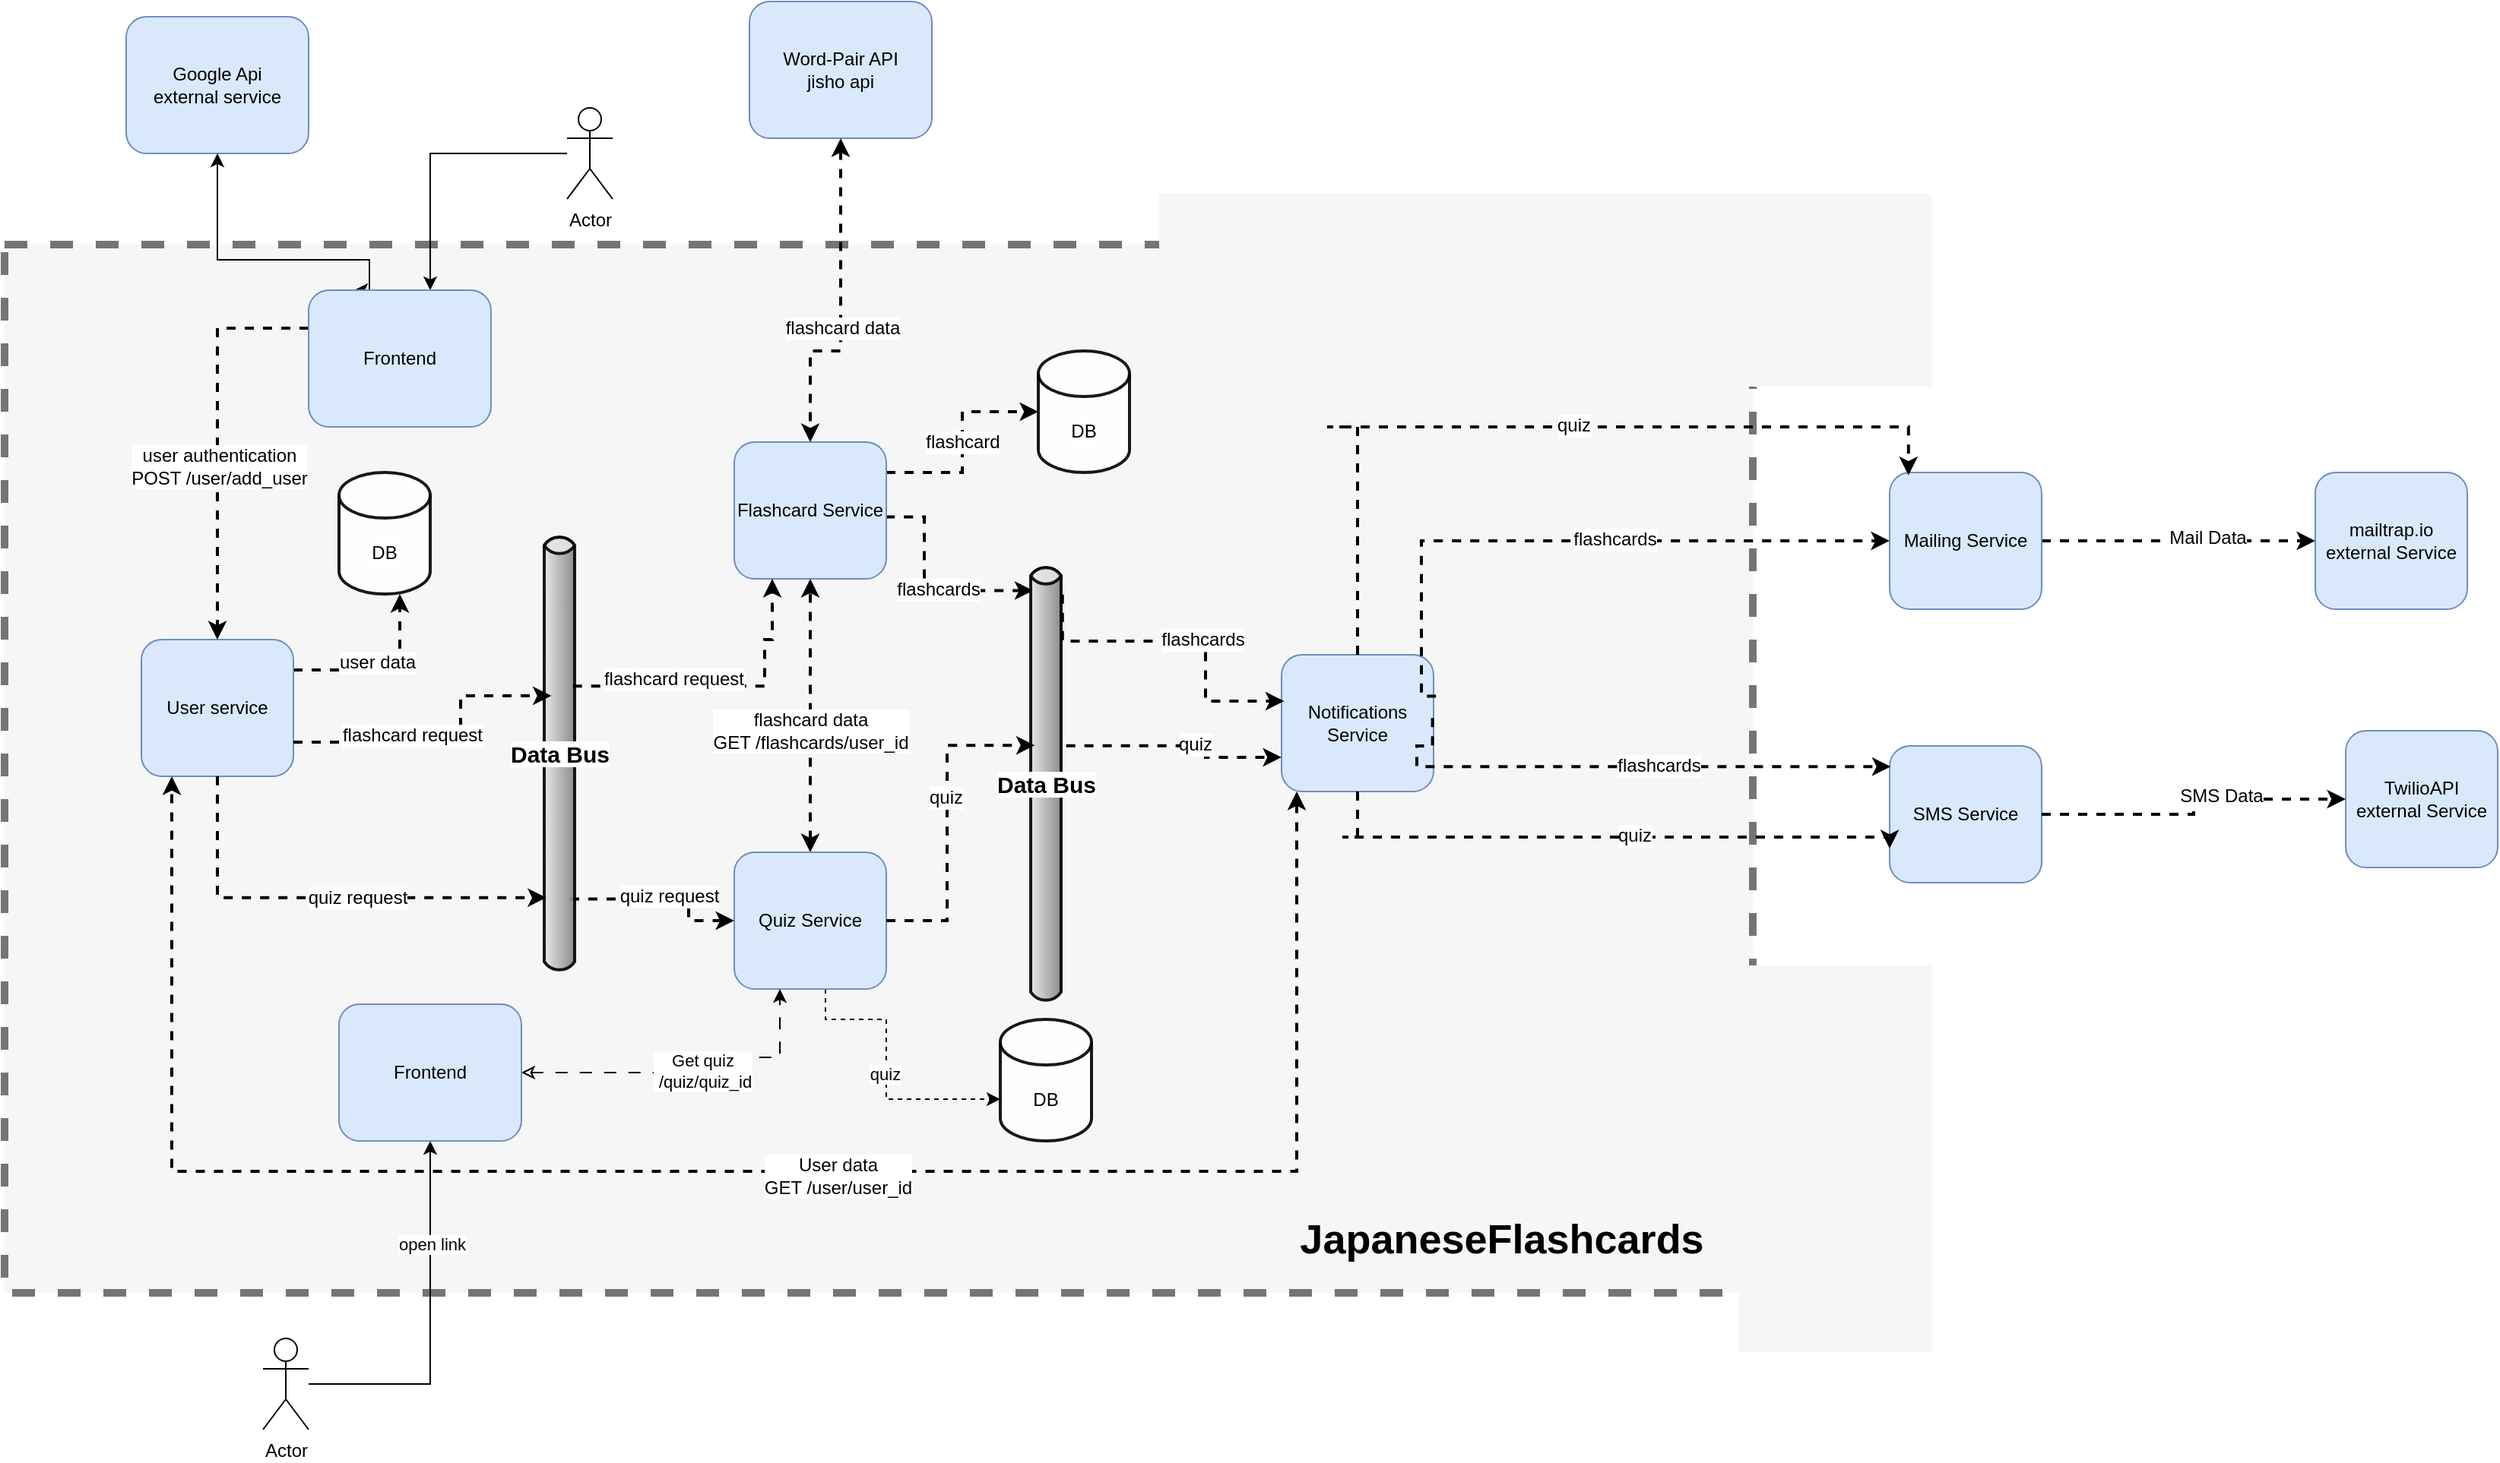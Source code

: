 <mxfile version="21.2.9" type="github">
  <diagram name="Strona-1" id="qNx4Vo9OEQgFnjw6Yuvv">
    <mxGraphModel dx="1702" dy="1578" grid="1" gridSize="10" guides="1" tooltips="1" connect="1" arrows="1" fold="1" page="1" pageScale="1" pageWidth="827" pageHeight="1169" math="0" shadow="0">
      <root>
        <mxCell id="0" />
        <mxCell id="1" parent="0" />
        <mxCell id="8A6HDWLpWTsLfJZ5176h-63" value="" style="rounded=0;whiteSpace=wrap;html=1;labelBackgroundColor=#FFFFFF;labelBorderColor=none;strokeWidth=5;fontSize=12;opacity=90;dashed=1;fillColor=#f5f5f5;fontColor=#333333;strokeColor=#666666;" parent="1" vertex="1">
          <mxGeometry x="-240" y="20" width="1150" height="690" as="geometry" />
        </mxCell>
        <mxCell id="1Hv8KscxXUp_irzJuSxH-4" style="edgeStyle=orthogonalEdgeStyle;rounded=0;orthogonalLoop=1;jettySize=auto;html=1;dashed=1;strokeWidth=2;exitX=0.996;exitY=0.547;exitDx=0;exitDy=0;exitPerimeter=0;entryX=0.936;entryY=0.426;entryDx=0;entryDy=0;entryPerimeter=0;" parent="1" source="8A6HDWLpWTsLfJZ5176h-1" target="8A6HDWLpWTsLfJZ5176h-25" edge="1">
          <mxGeometry relative="1" as="geometry">
            <mxPoint x="260" y="310" as="sourcePoint" />
            <mxPoint x="414" y="315" as="targetPoint" />
          </mxGeometry>
        </mxCell>
        <mxCell id="8A6HDWLpWTsLfJZ5176h-28" value="flashcards" style="edgeLabel;html=1;align=center;verticalAlign=middle;resizable=0;points=[];fontSize=12;" parent="1Hv8KscxXUp_irzJuSxH-4" vertex="1" connectable="0">
          <mxGeometry x="0.135" y="1" relative="1" as="geometry">
            <mxPoint as="offset" />
          </mxGeometry>
        </mxCell>
        <mxCell id="8A6HDWLpWTsLfJZ5176h-94" value="flashcard" style="edgeStyle=orthogonalEdgeStyle;rounded=0;orthogonalLoop=1;jettySize=auto;html=1;dashed=1;strokeWidth=2;fontSize=12;fontColor=#000000;startArrow=none;startFill=0;endArrow=classic;endFill=1;" parent="1" source="8A6HDWLpWTsLfJZ5176h-1" target="8A6HDWLpWTsLfJZ5176h-93" edge="1">
          <mxGeometry relative="1" as="geometry">
            <Array as="points">
              <mxPoint x="390" y="170" />
              <mxPoint x="390" y="130" />
            </Array>
          </mxGeometry>
        </mxCell>
        <mxCell id="8A6HDWLpWTsLfJZ5176h-1" value="Flashcard Service" style="rounded=1;whiteSpace=wrap;html=1;strokeWidth=1;fillColor=#dae8fc;strokeColor=#6c8ebf;" parent="1" vertex="1">
          <mxGeometry x="240" y="150" width="100" height="90" as="geometry" />
        </mxCell>
        <mxCell id="8A6HDWLpWTsLfJZ5176h-91" style="edgeStyle=orthogonalEdgeStyle;rounded=0;orthogonalLoop=1;jettySize=auto;html=1;dashed=1;strokeWidth=2;fontSize=12;fontColor=#000000;startArrow=classic;startFill=1;endArrow=classic;endFill=1;" parent="1" source="8A6HDWLpWTsLfJZ5176h-3" target="8A6HDWLpWTsLfJZ5176h-41" edge="1">
          <mxGeometry relative="1" as="geometry">
            <Array as="points">
              <mxPoint x="610" y="630" />
              <mxPoint x="-130" y="630" />
            </Array>
          </mxGeometry>
        </mxCell>
        <mxCell id="8A6HDWLpWTsLfJZ5176h-92" value="User data&lt;br&gt;GET /user/user_id" style="edgeLabel;html=1;align=center;verticalAlign=middle;resizable=0;points=[];fontSize=12;fontColor=#000000;" parent="8A6HDWLpWTsLfJZ5176h-91" vertex="1" connectable="0">
          <mxGeometry x="-0.116" y="3" relative="1" as="geometry">
            <mxPoint as="offset" />
          </mxGeometry>
        </mxCell>
        <mxCell id="8A6HDWLpWTsLfJZ5176h-3" value="Notifications Service" style="rounded=1;whiteSpace=wrap;html=1;strokeWidth=1;fillColor=#dae8fc;strokeColor=#6c8ebf;" parent="1" vertex="1">
          <mxGeometry x="600" y="290" width="100" height="90" as="geometry" />
        </mxCell>
        <mxCell id="8A6HDWLpWTsLfJZ5176h-25" value="&lt;b&gt;&lt;font style=&quot;background-color: rgb(255, 255, 255); font-size: 15px;&quot;&gt;Data Bus&lt;/font&gt;&lt;/b&gt;" style="strokeWidth=2;strokeColor=#000000;dashed=0;align=center;html=1;fontSize=8;shape=mxgraph.eip.messageChannel;direction=north;labelBorderColor=none;labelBackgroundColor=none;gradientColor=none;perimeterSpacing=1;opacity=90;" parent="1" vertex="1">
          <mxGeometry x="390" y="230" width="110" height="290" as="geometry" />
        </mxCell>
        <mxCell id="8A6HDWLpWTsLfJZ5176h-29" style="edgeStyle=orthogonalEdgeStyle;rounded=0;orthogonalLoop=1;jettySize=auto;html=1;dashed=1;strokeWidth=2;exitX=0.927;exitY=0.597;exitDx=0;exitDy=0;exitPerimeter=0;entryX=0.017;entryY=0.339;entryDx=0;entryDy=0;entryPerimeter=0;" parent="1" source="8A6HDWLpWTsLfJZ5176h-25" target="8A6HDWLpWTsLfJZ5176h-3" edge="1">
          <mxGeometry relative="1" as="geometry">
            <mxPoint x="470" y="288" as="sourcePoint" />
            <mxPoint x="629" y="290" as="targetPoint" />
            <Array as="points">
              <mxPoint x="456" y="281" />
              <mxPoint x="550" y="281" />
              <mxPoint x="550" y="321" />
            </Array>
          </mxGeometry>
        </mxCell>
        <mxCell id="8A6HDWLpWTsLfJZ5176h-30" value="flashcards" style="edgeLabel;html=1;align=center;verticalAlign=middle;resizable=0;points=[];fontSize=12;" parent="8A6HDWLpWTsLfJZ5176h-29" vertex="1" connectable="0">
          <mxGeometry x="0.135" y="1" relative="1" as="geometry">
            <mxPoint as="offset" />
          </mxGeometry>
        </mxCell>
        <mxCell id="8A6HDWLpWTsLfJZ5176h-64" style="edgeStyle=orthogonalEdgeStyle;rounded=0;orthogonalLoop=1;jettySize=auto;html=1;dashed=1;strokeWidth=2;fontSize=12;fontColor=#000000;startArrow=none;startFill=0;" parent="1" source="8A6HDWLpWTsLfJZ5176h-32" target="8A6HDWLpWTsLfJZ5176h-62" edge="1">
          <mxGeometry relative="1" as="geometry" />
        </mxCell>
        <mxCell id="8A6HDWLpWTsLfJZ5176h-65" value="Mail Data" style="edgeLabel;html=1;align=center;verticalAlign=middle;resizable=0;points=[];fontSize=12;fontColor=#000000;" parent="8A6HDWLpWTsLfJZ5176h-64" vertex="1" connectable="0">
          <mxGeometry x="0.212" y="2" relative="1" as="geometry">
            <mxPoint as="offset" />
          </mxGeometry>
        </mxCell>
        <mxCell id="8A6HDWLpWTsLfJZ5176h-32" value="Mailing Service" style="rounded=1;whiteSpace=wrap;html=1;strokeWidth=1;fillColor=#dae8fc;strokeColor=#6c8ebf;" parent="1" vertex="1">
          <mxGeometry x="1000" y="170" width="100" height="90" as="geometry" />
        </mxCell>
        <mxCell id="8A6HDWLpWTsLfJZ5176h-33" value="SMS Service" style="rounded=1;whiteSpace=wrap;html=1;strokeWidth=1;fillColor=#dae8fc;strokeColor=#6c8ebf;" parent="1" vertex="1">
          <mxGeometry x="1000" y="350" width="100" height="90" as="geometry" />
        </mxCell>
        <mxCell id="8A6HDWLpWTsLfJZ5176h-35" style="edgeStyle=orthogonalEdgeStyle;rounded=0;orthogonalLoop=1;jettySize=auto;html=1;dashed=1;strokeWidth=2;entryX=0;entryY=0.5;entryDx=0;entryDy=0;exitX=1.016;exitY=0.303;exitDx=0;exitDy=0;exitPerimeter=0;" parent="1" source="8A6HDWLpWTsLfJZ5176h-3" target="8A6HDWLpWTsLfJZ5176h-32" edge="1">
          <mxGeometry relative="1" as="geometry">
            <mxPoint x="680" y="288" as="sourcePoint" />
            <mxPoint x="819.97" y="290" as="targetPoint" />
            <Array as="points">
              <mxPoint x="692" y="215" />
            </Array>
          </mxGeometry>
        </mxCell>
        <mxCell id="8A6HDWLpWTsLfJZ5176h-36" value="flashcards" style="edgeLabel;html=1;align=center;verticalAlign=middle;resizable=0;points=[];fontSize=12;" parent="8A6HDWLpWTsLfJZ5176h-35" vertex="1" connectable="0">
          <mxGeometry x="0.135" y="1" relative="1" as="geometry">
            <mxPoint as="offset" />
          </mxGeometry>
        </mxCell>
        <mxCell id="8A6HDWLpWTsLfJZ5176h-38" style="edgeStyle=orthogonalEdgeStyle;rounded=0;orthogonalLoop=1;jettySize=auto;html=1;dashed=1;strokeWidth=2;entryX=0.007;entryY=0.151;entryDx=0;entryDy=0;exitX=0.993;exitY=0.462;exitDx=0;exitDy=0;exitPerimeter=0;entryPerimeter=0;" parent="1" source="8A6HDWLpWTsLfJZ5176h-3" target="8A6HDWLpWTsLfJZ5176h-33" edge="1">
          <mxGeometry relative="1" as="geometry">
            <mxPoint x="692" y="327" as="sourcePoint" />
            <mxPoint x="830" y="235" as="targetPoint" />
            <Array as="points">
              <mxPoint x="699" y="350" />
              <mxPoint x="689" y="350" />
              <mxPoint x="689" y="364" />
            </Array>
          </mxGeometry>
        </mxCell>
        <mxCell id="8A6HDWLpWTsLfJZ5176h-39" value="flashcards" style="edgeLabel;html=1;align=center;verticalAlign=middle;resizable=0;points=[];fontSize=12;" parent="8A6HDWLpWTsLfJZ5176h-38" vertex="1" connectable="0">
          <mxGeometry x="0.135" y="1" relative="1" as="geometry">
            <mxPoint as="offset" />
          </mxGeometry>
        </mxCell>
        <mxCell id="8A6HDWLpWTsLfJZ5176h-74" style="edgeStyle=orthogonalEdgeStyle;rounded=0;orthogonalLoop=1;jettySize=auto;html=1;dashed=1;strokeWidth=2;fontSize=12;fontColor=#000000;startArrow=none;startFill=0;" parent="1" source="8A6HDWLpWTsLfJZ5176h-41" target="8A6HDWLpWTsLfJZ5176h-73" edge="1">
          <mxGeometry relative="1" as="geometry">
            <Array as="points">
              <mxPoint x="20" y="300" />
            </Array>
          </mxGeometry>
        </mxCell>
        <mxCell id="8A6HDWLpWTsLfJZ5176h-75" value="user data" style="edgeLabel;html=1;align=center;verticalAlign=middle;resizable=0;points=[];fontSize=12;fontColor=#000000;" parent="8A6HDWLpWTsLfJZ5176h-74" vertex="1" connectable="0">
          <mxGeometry x="-0.433" y="5" relative="1" as="geometry">
            <mxPoint x="21" as="offset" />
          </mxGeometry>
        </mxCell>
        <mxCell id="8A6HDWLpWTsLfJZ5176h-41" value="User service" style="rounded=1;whiteSpace=wrap;html=1;strokeWidth=1;fillColor=#dae8fc;strokeColor=#6c8ebf;" parent="1" vertex="1">
          <mxGeometry x="-150" y="280" width="100" height="90" as="geometry" />
        </mxCell>
        <mxCell id="8A6HDWLpWTsLfJZ5176h-89" style="edgeStyle=orthogonalEdgeStyle;rounded=0;orthogonalLoop=1;jettySize=auto;html=1;entryX=0.172;entryY=0.561;entryDx=0;entryDy=0;entryPerimeter=0;dashed=1;strokeWidth=2;fontSize=12;fontColor=#000000;startArrow=classic;startFill=1;endArrow=none;endFill=0;" parent="1" source="8A6HDWLpWTsLfJZ5176h-47" target="8A6HDWLpWTsLfJZ5176h-79" edge="1">
          <mxGeometry relative="1" as="geometry" />
        </mxCell>
        <mxCell id="8A6HDWLpWTsLfJZ5176h-90" value="quiz request" style="edgeLabel;html=1;align=center;verticalAlign=middle;resizable=0;points=[];fontSize=12;fontColor=#000000;" parent="8A6HDWLpWTsLfJZ5176h-89" vertex="1" connectable="0">
          <mxGeometry x="-0.059" y="-2" relative="1" as="geometry">
            <mxPoint as="offset" />
          </mxGeometry>
        </mxCell>
        <mxCell id="8A6HDWLpWTsLfJZ5176h-96" style="edgeStyle=orthogonalEdgeStyle;rounded=0;orthogonalLoop=1;jettySize=auto;html=1;dashed=1;strokeWidth=2;fontSize=12;fontColor=#000000;startArrow=classic;startFill=1;endArrow=classic;endFill=1;" parent="1" source="8A6HDWLpWTsLfJZ5176h-47" target="8A6HDWLpWTsLfJZ5176h-1" edge="1">
          <mxGeometry relative="1" as="geometry" />
        </mxCell>
        <mxCell id="8A6HDWLpWTsLfJZ5176h-97" value="flashcard data&lt;br&gt;GET /flashcards/user_id" style="edgeLabel;html=1;align=center;verticalAlign=middle;resizable=0;points=[];fontSize=12;fontColor=#000000;" parent="8A6HDWLpWTsLfJZ5176h-96" vertex="1" connectable="0">
          <mxGeometry x="0.2" y="-1" relative="1" as="geometry">
            <mxPoint x="-1" y="28" as="offset" />
          </mxGeometry>
        </mxCell>
        <mxCell id="fGdrOVEk6rdxVdzdjZIe-14" style="edgeStyle=orthogonalEdgeStyle;rounded=0;orthogonalLoop=1;jettySize=auto;html=1;entryX=0;entryY=0;entryDx=0;entryDy=52.5;entryPerimeter=0;dashed=1;" edge="1" parent="1" source="8A6HDWLpWTsLfJZ5176h-47" target="fGdrOVEk6rdxVdzdjZIe-13">
          <mxGeometry relative="1" as="geometry">
            <Array as="points">
              <mxPoint x="300" y="530" />
              <mxPoint x="340" y="530" />
              <mxPoint x="340" y="583" />
            </Array>
          </mxGeometry>
        </mxCell>
        <mxCell id="fGdrOVEk6rdxVdzdjZIe-16" value="quiz" style="edgeLabel;html=1;align=center;verticalAlign=middle;resizable=0;points=[];" vertex="1" connectable="0" parent="fGdrOVEk6rdxVdzdjZIe-14">
          <mxGeometry x="0.018" y="-1" relative="1" as="geometry">
            <mxPoint as="offset" />
          </mxGeometry>
        </mxCell>
        <mxCell id="8A6HDWLpWTsLfJZ5176h-47" value="Quiz Service" style="rounded=1;whiteSpace=wrap;html=1;strokeWidth=1;fillColor=#dae8fc;strokeColor=#6c8ebf;" parent="1" vertex="1">
          <mxGeometry x="240" y="420" width="100" height="90" as="geometry" />
        </mxCell>
        <mxCell id="8A6HDWLpWTsLfJZ5176h-48" style="edgeStyle=orthogonalEdgeStyle;rounded=0;orthogonalLoop=1;jettySize=auto;html=1;dashed=1;strokeWidth=2;exitX=1;exitY=0.5;exitDx=0;exitDy=0;entryX=0.587;entryY=0.435;entryDx=0;entryDy=0;entryPerimeter=0;" parent="1" source="8A6HDWLpWTsLfJZ5176h-47" target="8A6HDWLpWTsLfJZ5176h-25" edge="1">
          <mxGeometry relative="1" as="geometry">
            <mxPoint x="320" y="401.98" as="sourcePoint" />
            <mxPoint x="457" y="404.98" as="targetPoint" />
            <Array as="points">
              <mxPoint x="380" y="465" />
              <mxPoint x="380" y="350" />
            </Array>
          </mxGeometry>
        </mxCell>
        <mxCell id="8A6HDWLpWTsLfJZ5176h-49" value="quiz" style="edgeLabel;html=1;align=center;verticalAlign=middle;resizable=0;points=[];fontSize=12;" parent="8A6HDWLpWTsLfJZ5176h-48" vertex="1" connectable="0">
          <mxGeometry x="0.135" y="1" relative="1" as="geometry">
            <mxPoint as="offset" />
          </mxGeometry>
        </mxCell>
        <mxCell id="8A6HDWLpWTsLfJZ5176h-54" style="edgeStyle=orthogonalEdgeStyle;rounded=0;orthogonalLoop=1;jettySize=auto;html=1;dashed=1;strokeWidth=2;entryX=0;entryY=0.75;entryDx=0;entryDy=0;exitX=0.586;exitY=0.619;exitDx=0;exitDy=0;exitPerimeter=0;" parent="1" source="8A6HDWLpWTsLfJZ5176h-25" target="8A6HDWLpWTsLfJZ5176h-3" edge="1">
          <mxGeometry relative="1" as="geometry">
            <mxPoint x="310" y="395" as="sourcePoint" />
            <mxPoint x="443" y="347" as="targetPoint" />
            <Array as="points" />
          </mxGeometry>
        </mxCell>
        <mxCell id="8A6HDWLpWTsLfJZ5176h-55" value="quiz" style="edgeLabel;html=1;align=center;verticalAlign=middle;resizable=0;points=[];fontSize=12;" parent="8A6HDWLpWTsLfJZ5176h-54" vertex="1" connectable="0">
          <mxGeometry x="0.135" y="1" relative="1" as="geometry">
            <mxPoint as="offset" />
          </mxGeometry>
        </mxCell>
        <mxCell id="8A6HDWLpWTsLfJZ5176h-57" style="edgeStyle=orthogonalEdgeStyle;rounded=0;orthogonalLoop=1;jettySize=auto;html=1;dashed=1;strokeWidth=2;entryX=0.124;entryY=0.021;entryDx=0;entryDy=0;exitX=0.5;exitY=0;exitDx=0;exitDy=0;entryPerimeter=0;" parent="1" source="8A6HDWLpWTsLfJZ5176h-3" target="8A6HDWLpWTsLfJZ5176h-32" edge="1">
          <mxGeometry relative="1" as="geometry">
            <mxPoint x="630" y="180" as="sourcePoint" />
            <mxPoint x="758" y="128" as="targetPoint" />
            <Array as="points">
              <mxPoint x="630" y="140" />
              <mxPoint x="872" y="140" />
            </Array>
          </mxGeometry>
        </mxCell>
        <mxCell id="8A6HDWLpWTsLfJZ5176h-58" value="quiz" style="edgeLabel;html=1;align=center;verticalAlign=middle;resizable=0;points=[];fontSize=12;" parent="8A6HDWLpWTsLfJZ5176h-57" vertex="1" connectable="0">
          <mxGeometry x="0.135" y="1" relative="1" as="geometry">
            <mxPoint as="offset" />
          </mxGeometry>
        </mxCell>
        <mxCell id="8A6HDWLpWTsLfJZ5176h-59" style="edgeStyle=orthogonalEdgeStyle;rounded=0;orthogonalLoop=1;jettySize=auto;html=1;dashed=1;strokeWidth=2;exitX=0.5;exitY=1;exitDx=0;exitDy=0;entryX=0;entryY=0.75;entryDx=0;entryDy=0;" parent="1" source="8A6HDWLpWTsLfJZ5176h-3" target="8A6HDWLpWTsLfJZ5176h-33" edge="1">
          <mxGeometry relative="1" as="geometry">
            <mxPoint x="610" y="468" as="sourcePoint" />
            <mxPoint x="802" y="400" as="targetPoint" />
            <Array as="points">
              <mxPoint x="640" y="410" />
              <mxPoint x="880" y="410" />
            </Array>
          </mxGeometry>
        </mxCell>
        <mxCell id="8A6HDWLpWTsLfJZ5176h-60" value="quiz" style="edgeLabel;html=1;align=center;verticalAlign=middle;resizable=0;points=[];fontSize=12;" parent="8A6HDWLpWTsLfJZ5176h-59" vertex="1" connectable="0">
          <mxGeometry x="0.135" y="1" relative="1" as="geometry">
            <mxPoint as="offset" />
          </mxGeometry>
        </mxCell>
        <mxCell id="8A6HDWLpWTsLfJZ5176h-62" value="mailtrap.io external Service" style="rounded=1;whiteSpace=wrap;html=1;strokeWidth=1;fillColor=#dae8fc;strokeColor=#6c8ebf;" parent="1" vertex="1">
          <mxGeometry x="1280" y="170" width="100" height="90" as="geometry" />
        </mxCell>
        <mxCell id="8A6HDWLpWTsLfJZ5176h-66" value="TwilioAPI &lt;br&gt;external Service" style="rounded=1;whiteSpace=wrap;html=1;strokeWidth=1;fillColor=#dae8fc;strokeColor=#6c8ebf;" parent="1" vertex="1">
          <mxGeometry x="1300" y="340" width="100" height="90" as="geometry" />
        </mxCell>
        <mxCell id="8A6HDWLpWTsLfJZ5176h-67" style="edgeStyle=orthogonalEdgeStyle;rounded=0;orthogonalLoop=1;jettySize=auto;html=1;dashed=1;strokeWidth=2;fontSize=12;fontColor=#000000;startArrow=none;startFill=0;exitX=1;exitY=0.5;exitDx=0;exitDy=0;" parent="1" source="8A6HDWLpWTsLfJZ5176h-33" target="8A6HDWLpWTsLfJZ5176h-66" edge="1">
          <mxGeometry relative="1" as="geometry">
            <mxPoint x="970" y="380" as="sourcePoint" />
            <mxPoint x="1290" y="380" as="targetPoint" />
          </mxGeometry>
        </mxCell>
        <mxCell id="8A6HDWLpWTsLfJZ5176h-68" value="SMS Data" style="edgeLabel;html=1;align=center;verticalAlign=middle;resizable=0;points=[];fontSize=12;fontColor=#000000;" parent="8A6HDWLpWTsLfJZ5176h-67" vertex="1" connectable="0">
          <mxGeometry x="0.212" y="2" relative="1" as="geometry">
            <mxPoint as="offset" />
          </mxGeometry>
        </mxCell>
        <mxCell id="8A6HDWLpWTsLfJZ5176h-70" value="&lt;div&gt;Word-Pair API&lt;/div&gt;&lt;div&gt;jisho api&lt;/div&gt;" style="rounded=1;whiteSpace=wrap;html=1;strokeWidth=1;fillColor=#dae8fc;strokeColor=#6c8ebf;" parent="1" vertex="1">
          <mxGeometry x="250" y="-140" width="120" height="90" as="geometry" />
        </mxCell>
        <mxCell id="8A6HDWLpWTsLfJZ5176h-71" style="edgeStyle=orthogonalEdgeStyle;rounded=0;orthogonalLoop=1;jettySize=auto;html=1;dashed=1;strokeWidth=2;startArrow=classic;startFill=1;entryX=0.5;entryY=0;entryDx=0;entryDy=0;exitX=0.5;exitY=1;exitDx=0;exitDy=0;" parent="1" source="8A6HDWLpWTsLfJZ5176h-70" target="8A6HDWLpWTsLfJZ5176h-1" edge="1">
          <mxGeometry relative="1" as="geometry">
            <mxPoint x="380" y="90" as="sourcePoint" />
            <mxPoint x="120" y="130" as="targetPoint" />
            <Array as="points">
              <mxPoint x="310" y="-20" />
              <mxPoint x="310" y="90" />
              <mxPoint x="290" y="90" />
            </Array>
          </mxGeometry>
        </mxCell>
        <mxCell id="8A6HDWLpWTsLfJZ5176h-72" value="flashcard data" style="edgeLabel;html=1;align=center;verticalAlign=middle;resizable=0;points=[];fontSize=12;" parent="8A6HDWLpWTsLfJZ5176h-71" vertex="1" connectable="0">
          <mxGeometry x="0.135" y="1" relative="1" as="geometry">
            <mxPoint as="offset" />
          </mxGeometry>
        </mxCell>
        <mxCell id="8A6HDWLpWTsLfJZ5176h-73" value="DB" style="shape=cylinder3;whiteSpace=wrap;html=1;boundedLbl=1;backgroundOutline=1;size=15;labelBackgroundColor=#FFFFFF;labelBorderColor=none;strokeWidth=2;fontSize=12;fontColor=#000000;gradientColor=none;opacity=90;" parent="1" vertex="1">
          <mxGeometry x="-20" y="170" width="60" height="80" as="geometry" />
        </mxCell>
        <mxCell id="8A6HDWLpWTsLfJZ5176h-76" value="&lt;div&gt;Google Api&lt;br&gt;external service&lt;/div&gt;" style="rounded=1;whiteSpace=wrap;html=1;strokeWidth=1;fillColor=#dae8fc;strokeColor=#6c8ebf;" parent="1" vertex="1">
          <mxGeometry x="-160" y="-130" width="120" height="90" as="geometry" />
        </mxCell>
        <mxCell id="8A6HDWLpWTsLfJZ5176h-77" style="edgeStyle=orthogonalEdgeStyle;rounded=0;orthogonalLoop=1;jettySize=auto;html=1;dashed=1;strokeWidth=2;startArrow=none;startFill=0;endArrow=classic;endFill=1;" parent="1" source="fGdrOVEk6rdxVdzdjZIe-6" target="8A6HDWLpWTsLfJZ5176h-41" edge="1">
          <mxGeometry relative="1" as="geometry">
            <mxPoint x="-40" y="-50" as="sourcePoint" />
            <mxPoint x="-90" y="280" as="targetPoint" />
            <Array as="points">
              <mxPoint x="-100" y="75" />
            </Array>
          </mxGeometry>
        </mxCell>
        <mxCell id="8A6HDWLpWTsLfJZ5176h-78" value="user authentication&lt;br&gt;POST /user/add_user" style="edgeLabel;html=1;align=center;verticalAlign=middle;resizable=0;points=[];fontSize=12;" parent="8A6HDWLpWTsLfJZ5176h-77" vertex="1" connectable="0">
          <mxGeometry x="0.135" y="1" relative="1" as="geometry">
            <mxPoint as="offset" />
          </mxGeometry>
        </mxCell>
        <mxCell id="8A6HDWLpWTsLfJZ5176h-79" value="&lt;b&gt;&lt;font style=&quot;background-color: rgb(255, 255, 255); font-size: 15px;&quot;&gt;Data Bus&lt;/font&gt;&lt;/b&gt;" style="strokeWidth=2;strokeColor=#000000;dashed=0;align=center;html=1;fontSize=8;shape=mxgraph.eip.messageChannel;direction=north;labelBorderColor=none;labelBackgroundColor=none;gradientColor=none;perimeterSpacing=1;opacity=90;" parent="1" vertex="1">
          <mxGeometry x="70" y="210" width="110" height="290" as="geometry" />
        </mxCell>
        <mxCell id="8A6HDWLpWTsLfJZ5176h-80" style="edgeStyle=orthogonalEdgeStyle;rounded=0;orthogonalLoop=1;jettySize=auto;html=1;dashed=1;strokeWidth=2;fontSize=12;fontColor=#000000;startArrow=none;startFill=0;exitX=1;exitY=0.75;exitDx=0;exitDy=0;entryX=0.63;entryY=0.453;entryDx=0;entryDy=0;entryPerimeter=0;" parent="1" source="8A6HDWLpWTsLfJZ5176h-41" target="8A6HDWLpWTsLfJZ5176h-79" edge="1">
          <mxGeometry relative="1" as="geometry">
            <mxPoint x="-40" y="335" as="sourcePoint" />
            <mxPoint x="50" y="347" as="targetPoint" />
            <Array as="points">
              <mxPoint x="60" y="347" />
              <mxPoint x="60" y="317" />
            </Array>
          </mxGeometry>
        </mxCell>
        <mxCell id="8A6HDWLpWTsLfJZ5176h-81" value="flashcard request" style="edgeLabel;html=1;align=center;verticalAlign=middle;resizable=0;points=[];fontSize=12;fontColor=#000000;" parent="8A6HDWLpWTsLfJZ5176h-80" vertex="1" connectable="0">
          <mxGeometry x="-0.433" y="5" relative="1" as="geometry">
            <mxPoint x="21" as="offset" />
          </mxGeometry>
        </mxCell>
        <mxCell id="8A6HDWLpWTsLfJZ5176h-83" style="edgeStyle=orthogonalEdgeStyle;rounded=0;orthogonalLoop=1;jettySize=auto;html=1;dashed=1;strokeWidth=2;fontSize=12;fontColor=#000000;startArrow=none;startFill=0;exitX=0.652;exitY=0.579;exitDx=0;exitDy=0;entryX=0.25;entryY=1;entryDx=0;entryDy=0;exitPerimeter=0;" parent="1" source="8A6HDWLpWTsLfJZ5176h-79" target="8A6HDWLpWTsLfJZ5176h-1" edge="1">
          <mxGeometry relative="1" as="geometry">
            <mxPoint x="160" y="311" as="sourcePoint" />
            <mxPoint x="330" y="280" as="targetPoint" />
            <Array as="points">
              <mxPoint x="260" y="311" />
              <mxPoint x="260" y="280" />
              <mxPoint x="265" y="280" />
            </Array>
          </mxGeometry>
        </mxCell>
        <mxCell id="8A6HDWLpWTsLfJZ5176h-84" value="flashcard request" style="edgeLabel;html=1;align=center;verticalAlign=middle;resizable=0;points=[];fontSize=12;fontColor=#000000;" parent="8A6HDWLpWTsLfJZ5176h-83" vertex="1" connectable="0">
          <mxGeometry x="-0.433" y="5" relative="1" as="geometry">
            <mxPoint x="9" as="offset" />
          </mxGeometry>
        </mxCell>
        <mxCell id="8A6HDWLpWTsLfJZ5176h-85" style="edgeStyle=orthogonalEdgeStyle;rounded=0;orthogonalLoop=1;jettySize=auto;html=1;dashed=1;strokeWidth=2;fontSize=12;fontColor=#000000;startArrow=none;startFill=0;entryX=0.175;entryY=0.423;entryDx=0;entryDy=0;entryPerimeter=0;" parent="1" source="8A6HDWLpWTsLfJZ5176h-41" target="8A6HDWLpWTsLfJZ5176h-79" edge="1">
          <mxGeometry relative="1" as="geometry">
            <mxPoint x="-65" y="441" as="sourcePoint" />
            <mxPoint x="105" y="410" as="targetPoint" />
            <Array as="points">
              <mxPoint x="-100" y="450" />
            </Array>
          </mxGeometry>
        </mxCell>
        <mxCell id="8A6HDWLpWTsLfJZ5176h-86" value="quiz request" style="edgeLabel;html=1;align=center;verticalAlign=middle;resizable=0;points=[];fontSize=12;fontColor=#000000;" parent="8A6HDWLpWTsLfJZ5176h-85" vertex="1" connectable="0">
          <mxGeometry x="-0.433" y="5" relative="1" as="geometry">
            <mxPoint x="88" y="5" as="offset" />
          </mxGeometry>
        </mxCell>
        <mxCell id="8A6HDWLpWTsLfJZ5176h-93" value="DB" style="shape=cylinder3;whiteSpace=wrap;html=1;boundedLbl=1;backgroundOutline=1;size=15;labelBackgroundColor=#FFFFFF;labelBorderColor=none;strokeWidth=2;fontSize=12;fontColor=#000000;gradientColor=none;opacity=90;" parent="1" vertex="1">
          <mxGeometry x="440" y="90" width="60" height="80" as="geometry" />
        </mxCell>
        <mxCell id="8A6HDWLpWTsLfJZ5176h-99" value="&lt;font style=&quot;font-size: 27px;&quot;&gt;&lt;b&gt;JapaneseFlashcards&lt;/b&gt;&lt;/font&gt;" style="text;html=1;strokeColor=none;fillColor=none;align=center;verticalAlign=middle;whiteSpace=wrap;rounded=0;fontSize=12;fontColor=#000000;" parent="1" vertex="1">
          <mxGeometry x="600" y="650" width="290" height="50" as="geometry" />
        </mxCell>
        <mxCell id="fGdrOVEk6rdxVdzdjZIe-10" style="edgeStyle=orthogonalEdgeStyle;rounded=0;orthogonalLoop=1;jettySize=auto;html=1;" edge="1" parent="1" source="fGdrOVEk6rdxVdzdjZIe-3" target="fGdrOVEk6rdxVdzdjZIe-6">
          <mxGeometry relative="1" as="geometry">
            <Array as="points">
              <mxPoint x="40" y="-40" />
            </Array>
          </mxGeometry>
        </mxCell>
        <mxCell id="fGdrOVEk6rdxVdzdjZIe-3" value="Actor" style="shape=umlActor;verticalLabelPosition=bottom;verticalAlign=top;html=1;outlineConnect=0;" vertex="1" parent="1">
          <mxGeometry x="130" y="-70" width="30" height="60" as="geometry" />
        </mxCell>
        <mxCell id="fGdrOVEk6rdxVdzdjZIe-11" style="edgeStyle=orthogonalEdgeStyle;rounded=0;orthogonalLoop=1;jettySize=auto;html=1;startArrow=classic;startFill=1;exitX=0.25;exitY=0;exitDx=0;exitDy=0;" edge="1" parent="1" source="fGdrOVEk6rdxVdzdjZIe-6" target="8A6HDWLpWTsLfJZ5176h-76">
          <mxGeometry relative="1" as="geometry">
            <Array as="points">
              <mxPoint y="50" />
              <mxPoint y="30" />
              <mxPoint x="-100" y="30" />
            </Array>
          </mxGeometry>
        </mxCell>
        <mxCell id="fGdrOVEk6rdxVdzdjZIe-6" value="&lt;div&gt;Frontend&lt;/div&gt;" style="rounded=1;whiteSpace=wrap;html=1;strokeWidth=1;fillColor=#dae8fc;strokeColor=#6c8ebf;" vertex="1" parent="1">
          <mxGeometry x="-40" y="50" width="120" height="90" as="geometry" />
        </mxCell>
        <mxCell id="fGdrOVEk6rdxVdzdjZIe-13" value="DB" style="shape=cylinder3;whiteSpace=wrap;html=1;boundedLbl=1;backgroundOutline=1;size=15;labelBackgroundColor=#FFFFFF;labelBorderColor=none;strokeWidth=2;fontSize=12;fontColor=#000000;gradientColor=none;opacity=90;" vertex="1" parent="1">
          <mxGeometry x="415" y="530" width="60" height="80" as="geometry" />
        </mxCell>
        <mxCell id="fGdrOVEk6rdxVdzdjZIe-18" style="edgeStyle=orthogonalEdgeStyle;rounded=0;orthogonalLoop=1;jettySize=auto;html=1;dashed=1;dashPattern=8 8;exitX=1;exitY=0.5;exitDx=0;exitDy=0;startArrow=classic;startFill=0;" edge="1" parent="1" source="fGdrOVEk6rdxVdzdjZIe-20" target="8A6HDWLpWTsLfJZ5176h-47">
          <mxGeometry relative="1" as="geometry">
            <Array as="points">
              <mxPoint x="220" y="555" />
              <mxPoint x="270" y="555" />
            </Array>
          </mxGeometry>
        </mxCell>
        <mxCell id="fGdrOVEk6rdxVdzdjZIe-19" value="Get quiz&lt;br&gt;&amp;nbsp;/quiz/quiz_id" style="edgeLabel;html=1;align=center;verticalAlign=middle;resizable=0;points=[];" vertex="1" connectable="0" parent="fGdrOVEk6rdxVdzdjZIe-18">
          <mxGeometry x="0.053" y="1" relative="1" as="geometry">
            <mxPoint as="offset" />
          </mxGeometry>
        </mxCell>
        <mxCell id="fGdrOVEk6rdxVdzdjZIe-21" style="edgeStyle=orthogonalEdgeStyle;rounded=0;orthogonalLoop=1;jettySize=auto;html=1;" edge="1" parent="1" source="fGdrOVEk6rdxVdzdjZIe-17" target="fGdrOVEk6rdxVdzdjZIe-20">
          <mxGeometry relative="1" as="geometry" />
        </mxCell>
        <mxCell id="fGdrOVEk6rdxVdzdjZIe-22" value="open link" style="edgeLabel;html=1;align=center;verticalAlign=middle;resizable=0;points=[];" vertex="1" connectable="0" parent="fGdrOVEk6rdxVdzdjZIe-21">
          <mxGeometry x="0.435" y="-1" relative="1" as="geometry">
            <mxPoint as="offset" />
          </mxGeometry>
        </mxCell>
        <mxCell id="fGdrOVEk6rdxVdzdjZIe-17" value="Actor" style="shape=umlActor;verticalLabelPosition=bottom;verticalAlign=top;html=1;outlineConnect=0;" vertex="1" parent="1">
          <mxGeometry x="-70" y="740" width="30" height="60" as="geometry" />
        </mxCell>
        <mxCell id="fGdrOVEk6rdxVdzdjZIe-20" value="&lt;div&gt;Frontend&lt;/div&gt;" style="rounded=1;whiteSpace=wrap;html=1;strokeWidth=1;fillColor=#dae8fc;strokeColor=#6c8ebf;" vertex="1" parent="1">
          <mxGeometry x="-20" y="520" width="120" height="90" as="geometry" />
        </mxCell>
      </root>
    </mxGraphModel>
  </diagram>
</mxfile>
